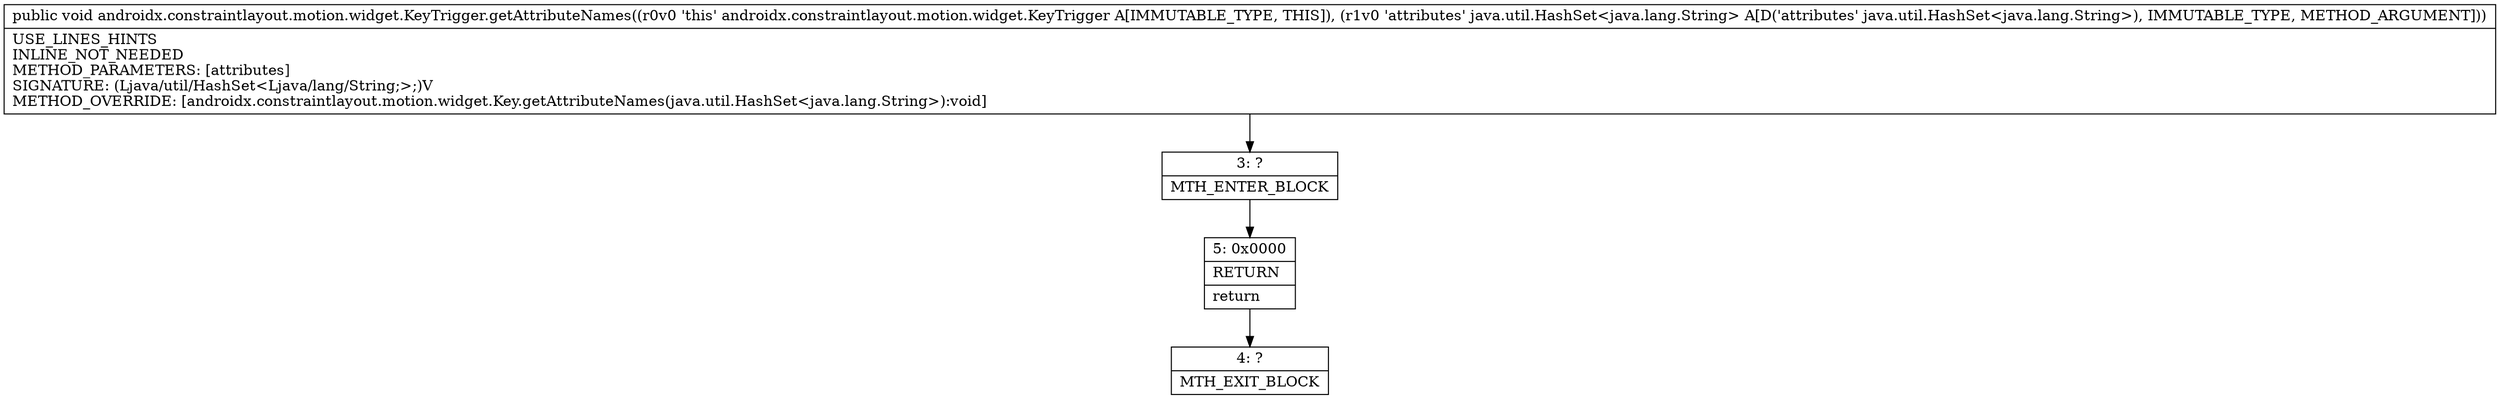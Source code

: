 digraph "CFG forandroidx.constraintlayout.motion.widget.KeyTrigger.getAttributeNames(Ljava\/util\/HashSet;)V" {
Node_3 [shape=record,label="{3\:\ ?|MTH_ENTER_BLOCK\l}"];
Node_5 [shape=record,label="{5\:\ 0x0000|RETURN\l|return\l}"];
Node_4 [shape=record,label="{4\:\ ?|MTH_EXIT_BLOCK\l}"];
MethodNode[shape=record,label="{public void androidx.constraintlayout.motion.widget.KeyTrigger.getAttributeNames((r0v0 'this' androidx.constraintlayout.motion.widget.KeyTrigger A[IMMUTABLE_TYPE, THIS]), (r1v0 'attributes' java.util.HashSet\<java.lang.String\> A[D('attributes' java.util.HashSet\<java.lang.String\>), IMMUTABLE_TYPE, METHOD_ARGUMENT]))  | USE_LINES_HINTS\lINLINE_NOT_NEEDED\lMETHOD_PARAMETERS: [attributes]\lSIGNATURE: (Ljava\/util\/HashSet\<Ljava\/lang\/String;\>;)V\lMETHOD_OVERRIDE: [androidx.constraintlayout.motion.widget.Key.getAttributeNames(java.util.HashSet\<java.lang.String\>):void]\l}"];
MethodNode -> Node_3;Node_3 -> Node_5;
Node_5 -> Node_4;
}

